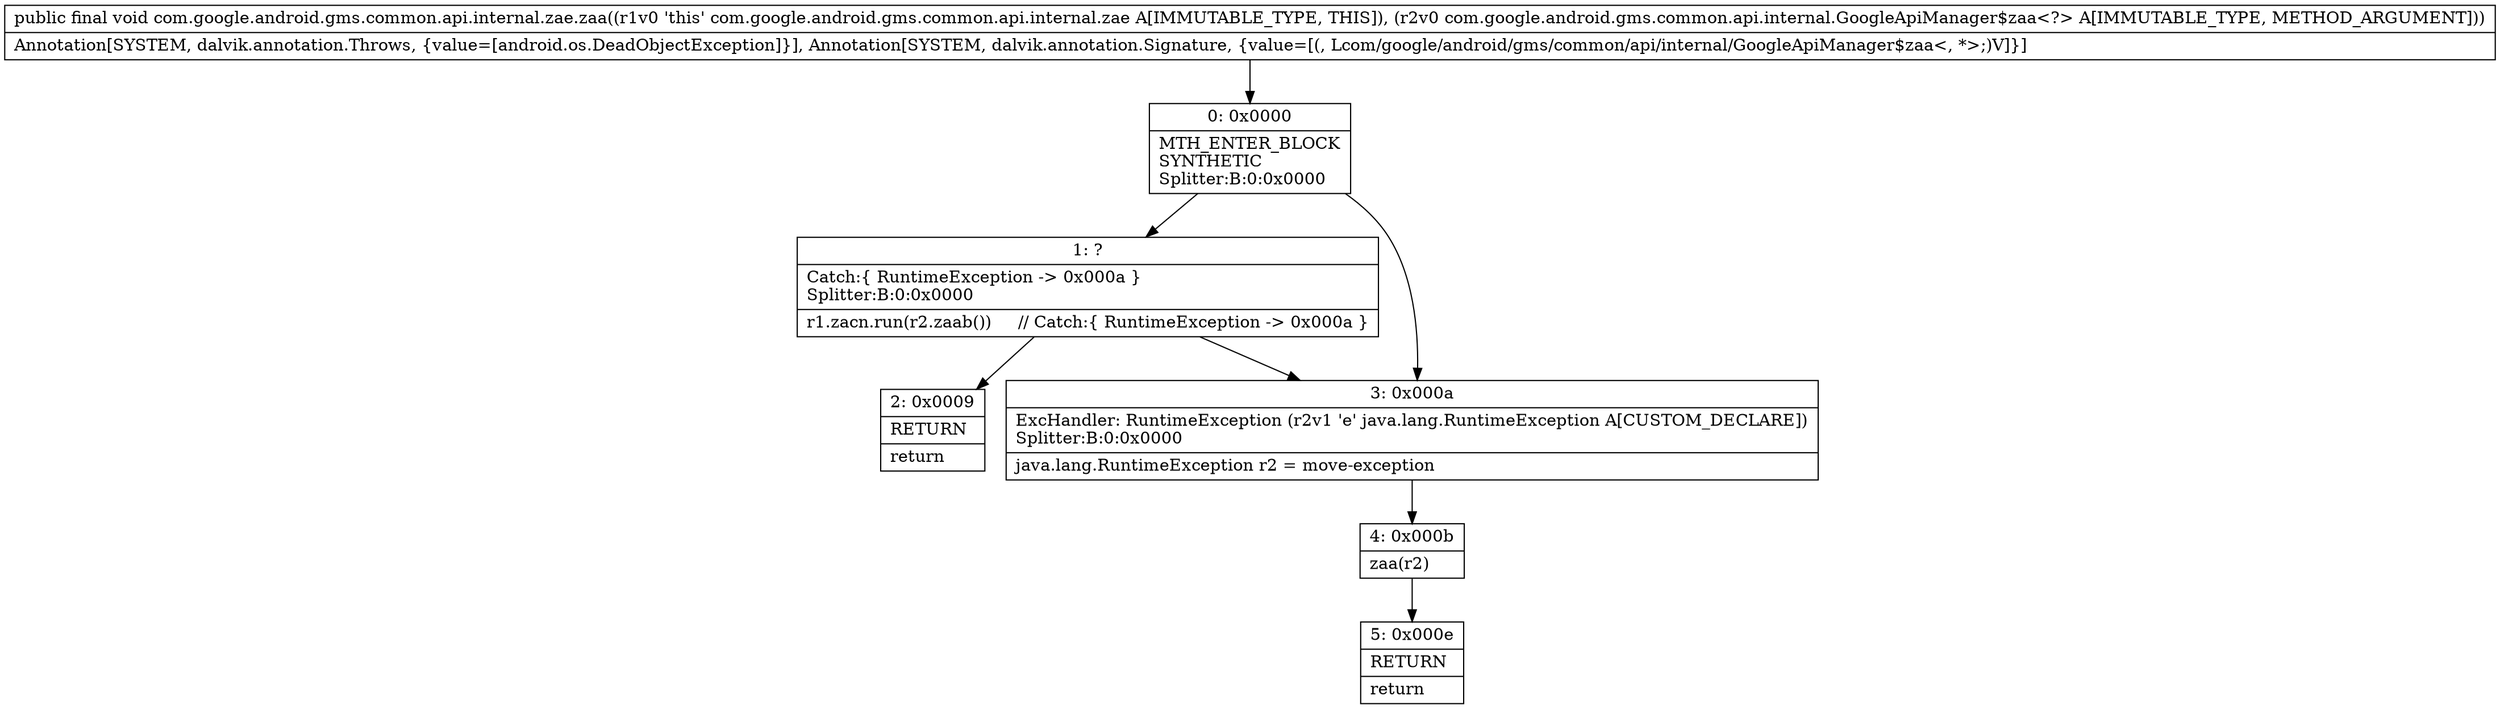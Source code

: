 digraph "CFG forcom.google.android.gms.common.api.internal.zae.zaa(Lcom\/google\/android\/gms\/common\/api\/internal\/GoogleApiManager$zaa;)V" {
Node_0 [shape=record,label="{0\:\ 0x0000|MTH_ENTER_BLOCK\lSYNTHETIC\lSplitter:B:0:0x0000\l}"];
Node_1 [shape=record,label="{1\:\ ?|Catch:\{ RuntimeException \-\> 0x000a \}\lSplitter:B:0:0x0000\l|r1.zacn.run(r2.zaab())     \/\/ Catch:\{ RuntimeException \-\> 0x000a \}\l}"];
Node_2 [shape=record,label="{2\:\ 0x0009|RETURN\l|return\l}"];
Node_3 [shape=record,label="{3\:\ 0x000a|ExcHandler: RuntimeException (r2v1 'e' java.lang.RuntimeException A[CUSTOM_DECLARE])\lSplitter:B:0:0x0000\l|java.lang.RuntimeException r2 = move\-exception\l}"];
Node_4 [shape=record,label="{4\:\ 0x000b|zaa(r2)\l}"];
Node_5 [shape=record,label="{5\:\ 0x000e|RETURN\l|return\l}"];
MethodNode[shape=record,label="{public final void com.google.android.gms.common.api.internal.zae.zaa((r1v0 'this' com.google.android.gms.common.api.internal.zae A[IMMUTABLE_TYPE, THIS]), (r2v0 com.google.android.gms.common.api.internal.GoogleApiManager$zaa\<?\> A[IMMUTABLE_TYPE, METHOD_ARGUMENT]))  | Annotation[SYSTEM, dalvik.annotation.Throws, \{value=[android.os.DeadObjectException]\}], Annotation[SYSTEM, dalvik.annotation.Signature, \{value=[(, Lcom\/google\/android\/gms\/common\/api\/internal\/GoogleApiManager$zaa\<, *\>;)V]\}]\l}"];
MethodNode -> Node_0;
Node_0 -> Node_1;
Node_0 -> Node_3;
Node_1 -> Node_2;
Node_1 -> Node_3;
Node_3 -> Node_4;
Node_4 -> Node_5;
}

